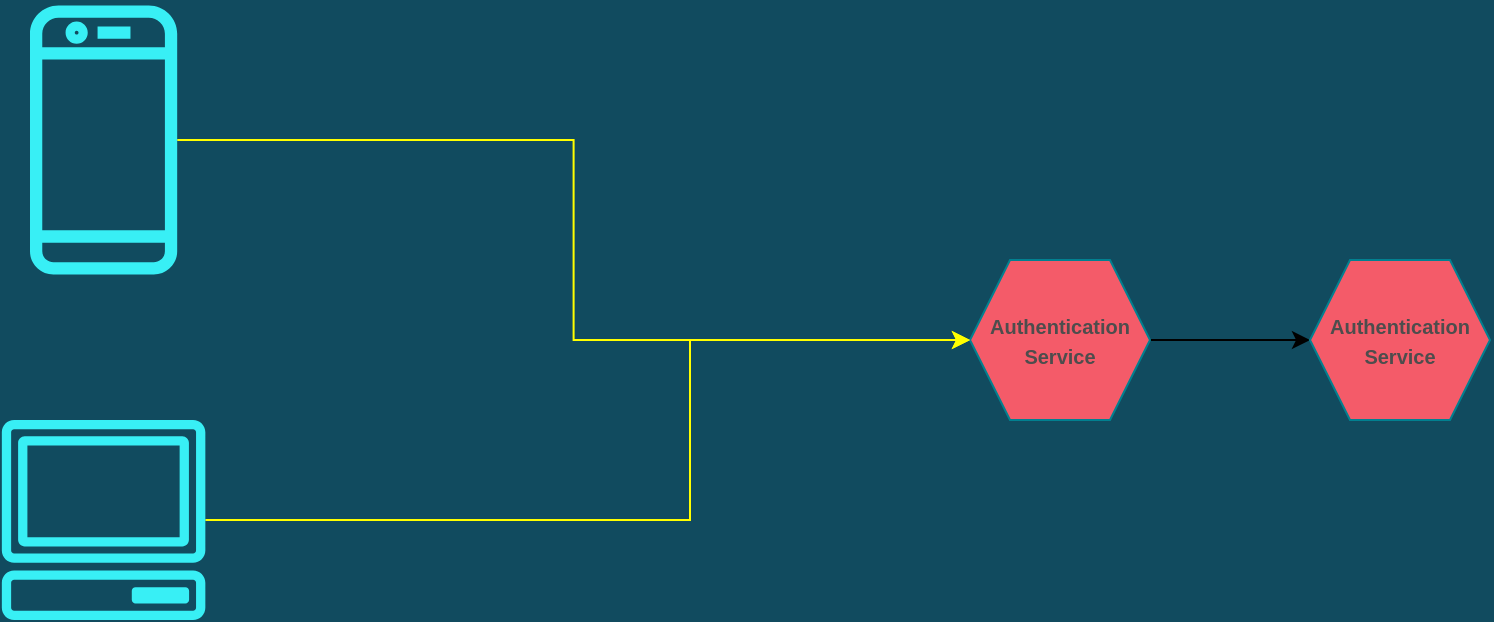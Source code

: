 <mxfile version="20.5.1" type="github">
  <diagram id="sGN1RQhpzj4TyrAGg4A0" name="Page-1">
    <mxGraphModel dx="1231" dy="805" grid="1" gridSize="10" guides="1" tooltips="1" connect="1" arrows="1" fold="1" page="1" pageScale="1" pageWidth="3300" pageHeight="4681" background="#114B5F" math="0" shadow="0">
      <root>
        <mxCell id="0" />
        <mxCell id="1" parent="0" />
        <mxCell id="Rxnnod5nAKelHgXRd51q-2" value="" style="edgeStyle=orthogonalEdgeStyle;rounded=0;orthogonalLoop=1;jettySize=auto;html=1;fontSize=10;fontColor=#4D4D4D;" edge="1" parent="1" source="OytqUMlTrZ75kERAMYIp-1" target="Rxnnod5nAKelHgXRd51q-1">
          <mxGeometry relative="1" as="geometry" />
        </mxCell>
        <mxCell id="OytqUMlTrZ75kERAMYIp-1" value="&lt;font size=&quot;1&quot; color=&quot;#4d4d4d&quot;&gt;&lt;b style=&quot;&quot;&gt;Authentication Service&lt;/b&gt;&lt;/font&gt;" style="shape=hexagon;perimeter=hexagonPerimeter2;whiteSpace=wrap;html=1;fixedSize=1;fillColor=#F45B69;strokeColor=#028090;fontColor=#E4FDE1;rounded=0;" parent="1" vertex="1">
          <mxGeometry x="610" y="450" width="90" height="80" as="geometry" />
        </mxCell>
        <mxCell id="OytqUMlTrZ75kERAMYIp-5" style="edgeStyle=orthogonalEdgeStyle;rounded=0;orthogonalLoop=1;jettySize=auto;html=1;strokeColor=#FFFF00;" parent="1" source="OytqUMlTrZ75kERAMYIp-3" target="OytqUMlTrZ75kERAMYIp-1" edge="1">
          <mxGeometry relative="1" as="geometry" />
        </mxCell>
        <mxCell id="OytqUMlTrZ75kERAMYIp-3" value="" style="sketch=0;outlineConnect=0;fontColor=#232F3E;gradientColor=none;fillColor=#38EFF5;strokeColor=none;dashed=0;verticalLabelPosition=bottom;verticalAlign=top;align=center;html=1;fontSize=12;fontStyle=0;aspect=fixed;pointerEvents=1;shape=mxgraph.aws4.mobile_client;" parent="1" vertex="1">
          <mxGeometry x="140" y="320" width="73.59" height="140" as="geometry" />
        </mxCell>
        <mxCell id="OytqUMlTrZ75kERAMYIp-8" style="edgeStyle=orthogonalEdgeStyle;rounded=0;orthogonalLoop=1;jettySize=auto;html=1;strokeColor=#FFFF00;" parent="1" source="OytqUMlTrZ75kERAMYIp-4" target="OytqUMlTrZ75kERAMYIp-1" edge="1">
          <mxGeometry relative="1" as="geometry">
            <Array as="points">
              <mxPoint x="470" y="580" />
              <mxPoint x="470" y="490" />
            </Array>
          </mxGeometry>
        </mxCell>
        <mxCell id="OytqUMlTrZ75kERAMYIp-4" value="" style="sketch=0;outlineConnect=0;fontColor=#232F3E;gradientColor=none;fillColor=#38EFF5;strokeColor=none;dashed=0;verticalLabelPosition=bottom;verticalAlign=top;align=center;html=1;fontSize=12;fontStyle=0;aspect=fixed;pointerEvents=1;shape=mxgraph.aws4.client;" parent="1" vertex="1">
          <mxGeometry x="125.48" y="530" width="102.63" height="100" as="geometry" />
        </mxCell>
        <mxCell id="Rxnnod5nAKelHgXRd51q-1" value="&lt;font size=&quot;1&quot; color=&quot;#4d4d4d&quot;&gt;&lt;b style=&quot;&quot;&gt;Authentication Service&lt;/b&gt;&lt;/font&gt;" style="shape=hexagon;perimeter=hexagonPerimeter2;whiteSpace=wrap;html=1;fixedSize=1;fillColor=#F45B69;strokeColor=#028090;fontColor=#E4FDE1;rounded=0;" vertex="1" parent="1">
          <mxGeometry x="780" y="450" width="90" height="80" as="geometry" />
        </mxCell>
      </root>
    </mxGraphModel>
  </diagram>
</mxfile>
